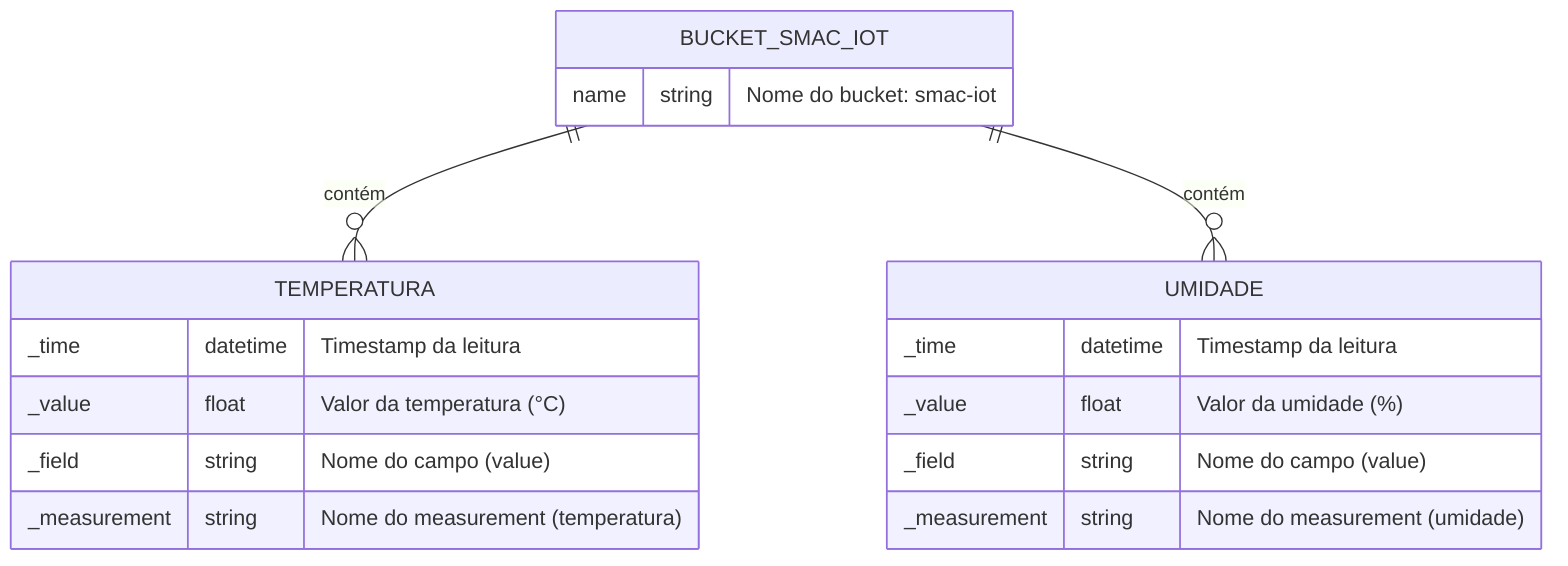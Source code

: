 erDiagram
    %% Bucket: smac-iot
    %% Medições: temperatura e umidade
    BUCKET_SMAC_IOT {
        name string "Nome do bucket: smac-iot"
    }

    TEMPERATURA {
        _time datetime "Timestamp da leitura"
        _value float "Valor da temperatura (°C)"
        _field string "Nome do campo (value)"
        _measurement string "Nome do measurement (temperatura)"
    }

    UMIDADE {
        _time datetime "Timestamp da leitura"
        _value float "Valor da umidade (%)"
        _field string "Nome do campo (value)"
        _measurement string "Nome do measurement (umidade)"
    }

    %% Relações
    BUCKET_SMAC_IOT ||--o{ TEMPERATURA : "contém"
    BUCKET_SMAC_IOT ||--o{ UMIDADE : "contém"